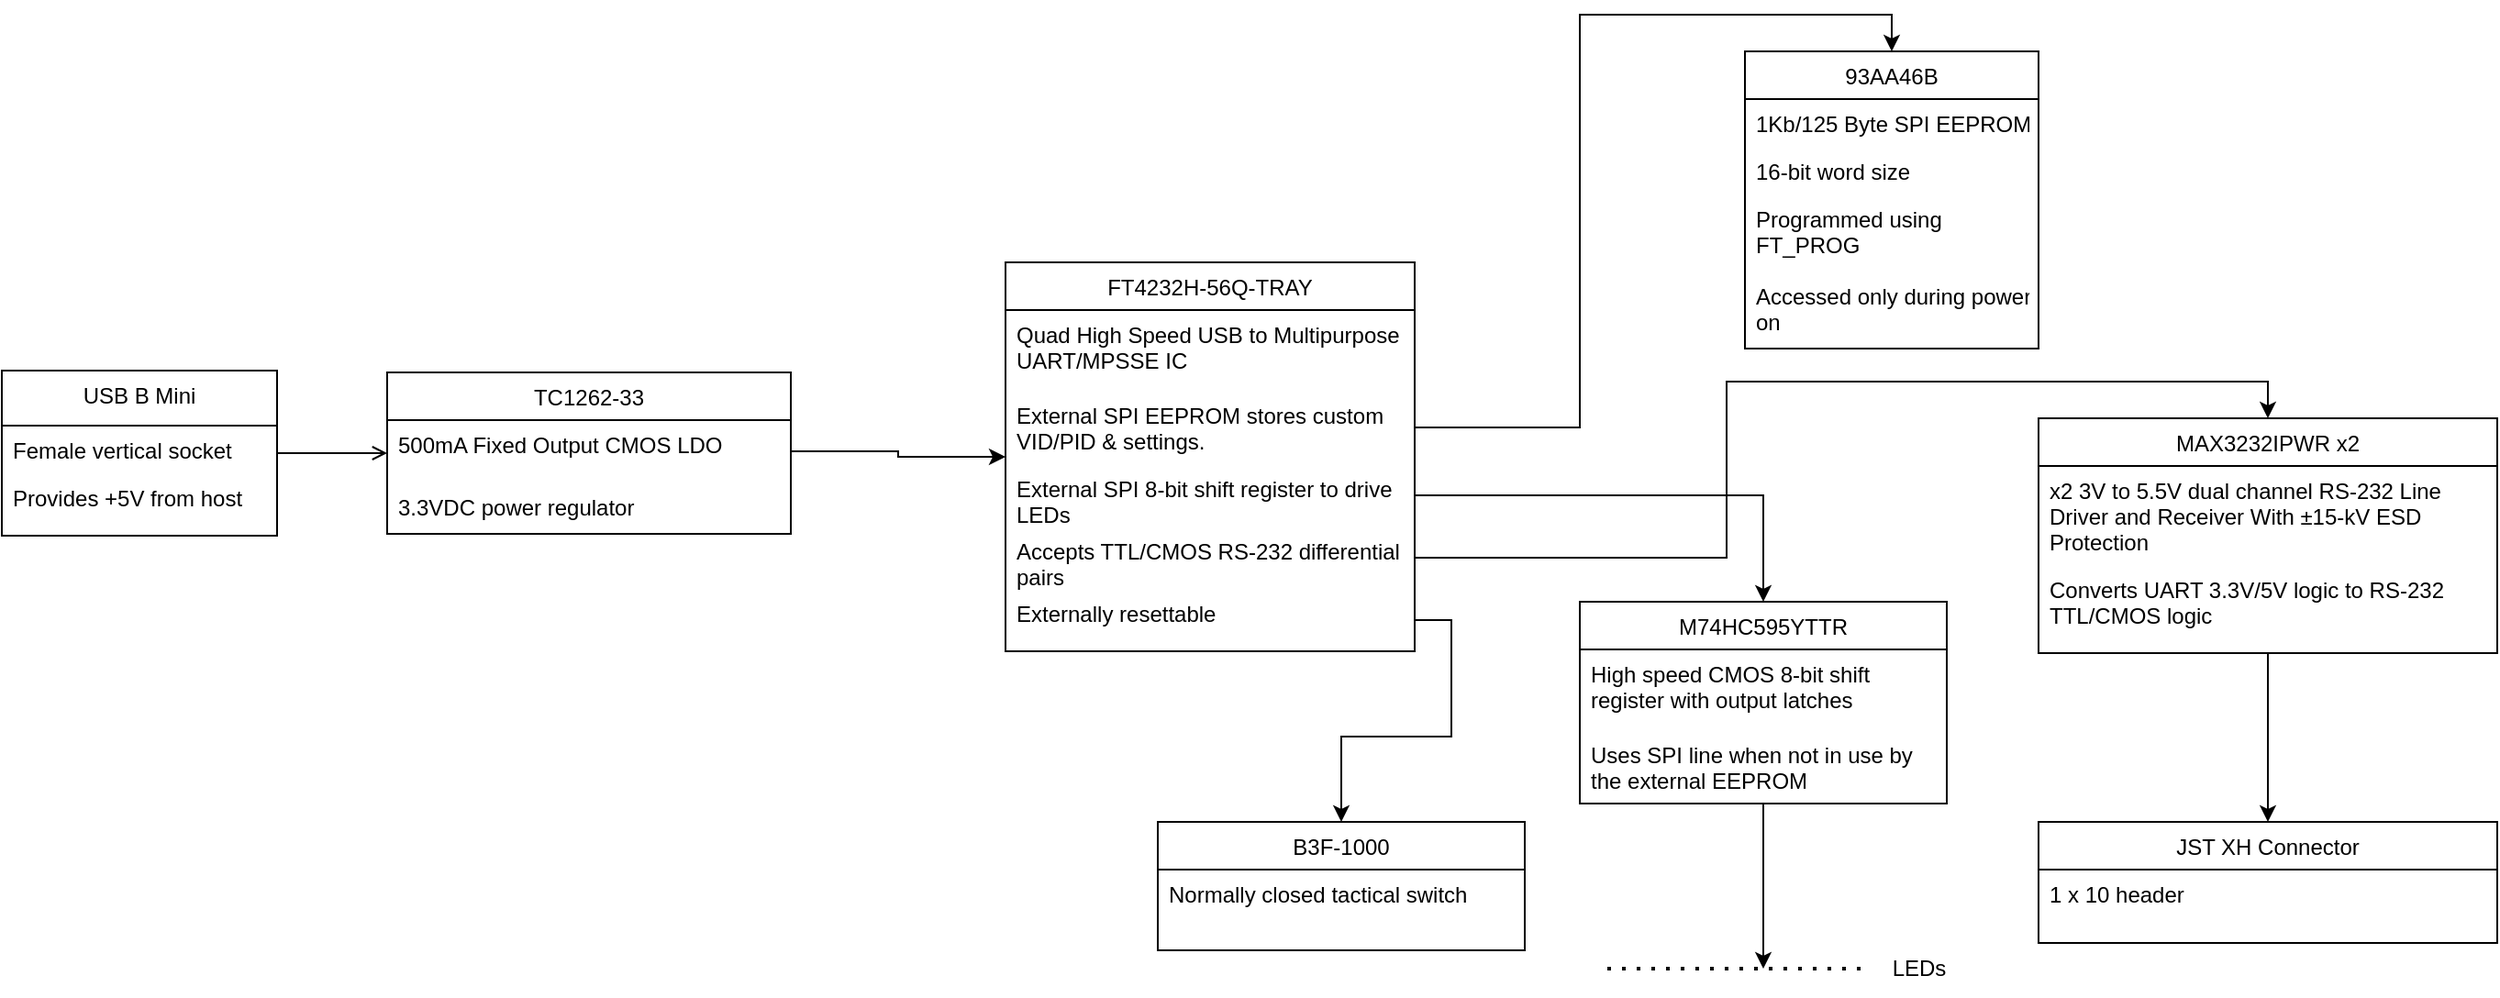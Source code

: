 <mxfile version="21.3.8" type="device">
  <diagram id="C5RBs43oDa-KdzZeNtuy" name="Page-1">
    <mxGraphModel dx="775" dy="1595" grid="1" gridSize="10" guides="1" tooltips="1" connect="1" arrows="1" fold="1" page="1" pageScale="1" pageWidth="827" pageHeight="1169" math="0" shadow="0">
      <root>
        <mxCell id="WIyWlLk6GJQsqaUBKTNV-0" />
        <mxCell id="WIyWlLk6GJQsqaUBKTNV-1" parent="WIyWlLk6GJQsqaUBKTNV-0" />
        <mxCell id="zkfFHV4jXpPFQw0GAbJ--0" value="USB B Mini" style="swimlane;fontStyle=0;align=center;verticalAlign=top;childLayout=stackLayout;horizontal=1;startSize=30;horizontalStack=0;resizeParent=1;resizeLast=0;collapsible=1;marginBottom=0;rounded=0;shadow=0;strokeWidth=1;fillColor=none;" parent="WIyWlLk6GJQsqaUBKTNV-1" vertex="1">
          <mxGeometry x="50" y="64" width="150" height="90" as="geometry">
            <mxRectangle x="230" y="140" width="160" height="26" as="alternateBounds" />
          </mxGeometry>
        </mxCell>
        <mxCell id="zkfFHV4jXpPFQw0GAbJ--1" value="Female vertical socket" style="text;align=left;verticalAlign=top;spacingLeft=4;spacingRight=4;overflow=hidden;rotatable=0;points=[[0,0.5],[1,0.5]];portConstraint=eastwest;" parent="zkfFHV4jXpPFQw0GAbJ--0" vertex="1">
          <mxGeometry y="30" width="150" height="26" as="geometry" />
        </mxCell>
        <mxCell id="zkfFHV4jXpPFQw0GAbJ--2" value="Provides +5V from host" style="text;align=left;verticalAlign=top;spacingLeft=4;spacingRight=4;overflow=hidden;rotatable=0;points=[[0,0.5],[1,0.5]];portConstraint=eastwest;rounded=0;shadow=0;html=0;" parent="zkfFHV4jXpPFQw0GAbJ--0" vertex="1">
          <mxGeometry y="56" width="150" height="26" as="geometry" />
        </mxCell>
        <mxCell id="zkfFHV4jXpPFQw0GAbJ--17" value="TC1262-33" style="swimlane;fontStyle=0;align=center;verticalAlign=top;childLayout=stackLayout;horizontal=1;startSize=26;horizontalStack=0;resizeParent=1;resizeLast=0;collapsible=1;marginBottom=0;rounded=0;shadow=0;strokeWidth=1;fillColor=none;" parent="WIyWlLk6GJQsqaUBKTNV-1" vertex="1">
          <mxGeometry x="260" y="65" width="220" height="88" as="geometry">
            <mxRectangle x="550" y="140" width="160" height="26" as="alternateBounds" />
          </mxGeometry>
        </mxCell>
        <mxCell id="zkfFHV4jXpPFQw0GAbJ--18" value="500mA Fixed Output CMOS LDO" style="text;align=left;verticalAlign=top;spacingLeft=4;spacingRight=4;overflow=hidden;rotatable=0;points=[[0,0.5],[1,0.5]];portConstraint=eastwest;" parent="zkfFHV4jXpPFQw0GAbJ--17" vertex="1">
          <mxGeometry y="26" width="220" height="34" as="geometry" />
        </mxCell>
        <mxCell id="zkfFHV4jXpPFQw0GAbJ--20" value="3.3VDC power regulator" style="text;align=left;verticalAlign=top;spacingLeft=4;spacingRight=4;overflow=hidden;rotatable=0;points=[[0,0.5],[1,0.5]];portConstraint=eastwest;rounded=0;shadow=0;html=0;" parent="zkfFHV4jXpPFQw0GAbJ--17" vertex="1">
          <mxGeometry y="60" width="220" height="26" as="geometry" />
        </mxCell>
        <mxCell id="zkfFHV4jXpPFQw0GAbJ--26" value="" style="endArrow=open;shadow=0;strokeWidth=1;rounded=0;endFill=1;edgeStyle=elbowEdgeStyle;elbow=vertical;" parent="WIyWlLk6GJQsqaUBKTNV-1" source="zkfFHV4jXpPFQw0GAbJ--0" target="zkfFHV4jXpPFQw0GAbJ--17" edge="1">
          <mxGeometry x="0.5" y="41" relative="1" as="geometry">
            <mxPoint x="380" y="192" as="sourcePoint" />
            <mxPoint x="540" y="192" as="targetPoint" />
            <mxPoint x="-40" y="32" as="offset" />
          </mxGeometry>
        </mxCell>
        <mxCell id="1qLh6_4KUXyUqxCnj6kj-0" value="FT4232H-56Q-TRAY" style="swimlane;fontStyle=0;align=center;verticalAlign=top;childLayout=stackLayout;horizontal=1;startSize=26;horizontalStack=0;resizeParent=1;resizeLast=0;collapsible=1;marginBottom=0;rounded=0;shadow=0;strokeWidth=1;fillColor=none;" vertex="1" parent="WIyWlLk6GJQsqaUBKTNV-1">
          <mxGeometry x="597" y="5" width="223" height="212" as="geometry">
            <mxRectangle x="550" y="140" width="160" height="26" as="alternateBounds" />
          </mxGeometry>
        </mxCell>
        <mxCell id="1qLh6_4KUXyUqxCnj6kj-1" value="Quad High Speed USB to Multipurpose&#xa;UART/MPSSE IC" style="text;align=left;verticalAlign=top;spacingLeft=4;spacingRight=4;overflow=hidden;rotatable=0;points=[[0,0.5],[1,0.5]];portConstraint=eastwest;" vertex="1" parent="1qLh6_4KUXyUqxCnj6kj-0">
          <mxGeometry y="26" width="223" height="44" as="geometry" />
        </mxCell>
        <mxCell id="1qLh6_4KUXyUqxCnj6kj-3" value="External SPI EEPROM stores custom&#xa;VID/PID &amp; settings." style="text;align=left;verticalAlign=top;spacingLeft=4;spacingRight=4;overflow=hidden;rotatable=0;points=[[0,0.5],[1,0.5]];portConstraint=eastwest;rounded=0;shadow=0;html=0;" vertex="1" parent="1qLh6_4KUXyUqxCnj6kj-0">
          <mxGeometry y="70" width="223" height="40" as="geometry" />
        </mxCell>
        <mxCell id="1qLh6_4KUXyUqxCnj6kj-9" value="External SPI 8-bit shift register to drive&#xa;LEDs " style="text;align=left;verticalAlign=top;spacingLeft=4;spacingRight=4;overflow=hidden;rotatable=0;points=[[0,0.5],[1,0.5]];portConstraint=eastwest;rounded=0;shadow=0;html=0;" vertex="1" parent="1qLh6_4KUXyUqxCnj6kj-0">
          <mxGeometry y="110" width="223" height="34" as="geometry" />
        </mxCell>
        <mxCell id="1qLh6_4KUXyUqxCnj6kj-4" value="Accepts TTL/CMOS RS-232 differential&#xa;pairs" style="text;align=left;verticalAlign=top;spacingLeft=4;spacingRight=4;overflow=hidden;rotatable=0;points=[[0,0.5],[1,0.5]];portConstraint=eastwest;rounded=0;shadow=0;html=0;" vertex="1" parent="1qLh6_4KUXyUqxCnj6kj-0">
          <mxGeometry y="144" width="223" height="34" as="geometry" />
        </mxCell>
        <mxCell id="1qLh6_4KUXyUqxCnj6kj-47" value="Externally resettable" style="text;align=left;verticalAlign=top;spacingLeft=4;spacingRight=4;overflow=hidden;rotatable=0;points=[[0,0.5],[1,0.5]];portConstraint=eastwest;rounded=0;shadow=0;html=0;" vertex="1" parent="1qLh6_4KUXyUqxCnj6kj-0">
          <mxGeometry y="178" width="223" height="34" as="geometry" />
        </mxCell>
        <mxCell id="1qLh6_4KUXyUqxCnj6kj-8" style="edgeStyle=orthogonalEdgeStyle;rounded=0;orthogonalLoop=1;jettySize=auto;html=1;entryX=0;entryY=0.5;entryDx=0;entryDy=0;" edge="1" parent="WIyWlLk6GJQsqaUBKTNV-1" source="zkfFHV4jXpPFQw0GAbJ--18" target="1qLh6_4KUXyUqxCnj6kj-0">
          <mxGeometry relative="1" as="geometry" />
        </mxCell>
        <mxCell id="1qLh6_4KUXyUqxCnj6kj-10" value="93AA46B" style="swimlane;fontStyle=0;align=center;verticalAlign=top;childLayout=stackLayout;horizontal=1;startSize=26;horizontalStack=0;resizeParent=1;resizeLast=0;collapsible=1;marginBottom=0;rounded=0;shadow=0;strokeWidth=1;fillColor=none;" vertex="1" parent="WIyWlLk6GJQsqaUBKTNV-1">
          <mxGeometry x="1000" y="-110" width="160" height="162" as="geometry">
            <mxRectangle x="340" y="380" width="170" height="26" as="alternateBounds" />
          </mxGeometry>
        </mxCell>
        <mxCell id="1qLh6_4KUXyUqxCnj6kj-11" value="1Kb/125 Byte SPI EEPROM" style="text;align=left;verticalAlign=top;spacingLeft=4;spacingRight=4;overflow=hidden;rotatable=0;points=[[0,0.5],[1,0.5]];portConstraint=eastwest;" vertex="1" parent="1qLh6_4KUXyUqxCnj6kj-10">
          <mxGeometry y="26" width="160" height="26" as="geometry" />
        </mxCell>
        <mxCell id="1qLh6_4KUXyUqxCnj6kj-14" value="16-bit word size" style="text;align=left;verticalAlign=top;spacingLeft=4;spacingRight=4;overflow=hidden;rotatable=0;points=[[0,0.5],[1,0.5]];portConstraint=eastwest;" vertex="1" parent="1qLh6_4KUXyUqxCnj6kj-10">
          <mxGeometry y="52" width="160" height="26" as="geometry" />
        </mxCell>
        <mxCell id="1qLh6_4KUXyUqxCnj6kj-15" value="Programmed using&#xa;FT_PROG" style="text;align=left;verticalAlign=top;spacingLeft=4;spacingRight=4;overflow=hidden;rotatable=0;points=[[0,0.5],[1,0.5]];portConstraint=eastwest;" vertex="1" parent="1qLh6_4KUXyUqxCnj6kj-10">
          <mxGeometry y="78" width="160" height="42" as="geometry" />
        </mxCell>
        <mxCell id="1qLh6_4KUXyUqxCnj6kj-40" value="Accessed only during power&#xa;on" style="text;align=left;verticalAlign=top;spacingLeft=4;spacingRight=4;overflow=hidden;rotatable=0;points=[[0,0.5],[1,0.5]];portConstraint=eastwest;" vertex="1" parent="1qLh6_4KUXyUqxCnj6kj-10">
          <mxGeometry y="120" width="160" height="42" as="geometry" />
        </mxCell>
        <mxCell id="1qLh6_4KUXyUqxCnj6kj-37" style="edgeStyle=orthogonalEdgeStyle;rounded=0;orthogonalLoop=1;jettySize=auto;html=1;" edge="1" parent="WIyWlLk6GJQsqaUBKTNV-1" source="1qLh6_4KUXyUqxCnj6kj-20">
          <mxGeometry relative="1" as="geometry">
            <mxPoint x="1010" y="390.0" as="targetPoint" />
          </mxGeometry>
        </mxCell>
        <mxCell id="1qLh6_4KUXyUqxCnj6kj-20" value="M74HC595YTTR" style="swimlane;fontStyle=0;align=center;verticalAlign=top;childLayout=stackLayout;horizontal=1;startSize=26;horizontalStack=0;resizeParent=1;resizeLast=0;collapsible=1;marginBottom=0;rounded=0;shadow=0;strokeWidth=1;fillColor=none;" vertex="1" parent="WIyWlLk6GJQsqaUBKTNV-1">
          <mxGeometry x="910" y="190" width="200" height="110" as="geometry">
            <mxRectangle x="130" y="380" width="160" height="26" as="alternateBounds" />
          </mxGeometry>
        </mxCell>
        <mxCell id="1qLh6_4KUXyUqxCnj6kj-21" value="High speed CMOS 8-bit shift&#xa;register with output latches" style="text;align=left;verticalAlign=top;spacingLeft=4;spacingRight=4;overflow=hidden;rotatable=0;points=[[0,0.5],[1,0.5]];portConstraint=eastwest;" vertex="1" parent="1qLh6_4KUXyUqxCnj6kj-20">
          <mxGeometry y="26" width="200" height="44" as="geometry" />
        </mxCell>
        <mxCell id="1qLh6_4KUXyUqxCnj6kj-25" value="Uses SPI line when not in use by&#xa;the external EEPROM" style="text;align=left;verticalAlign=top;spacingLeft=4;spacingRight=4;overflow=hidden;rotatable=0;points=[[0,0.5],[1,0.5]];portConstraint=eastwest;" vertex="1" parent="1qLh6_4KUXyUqxCnj6kj-20">
          <mxGeometry y="70" width="200" height="40" as="geometry" />
        </mxCell>
        <mxCell id="1qLh6_4KUXyUqxCnj6kj-28" style="edgeStyle=orthogonalEdgeStyle;rounded=0;orthogonalLoop=1;jettySize=auto;html=1;exitX=1;exitY=0.5;exitDx=0;exitDy=0;entryX=0.5;entryY=0;entryDx=0;entryDy=0;" edge="1" parent="WIyWlLk6GJQsqaUBKTNV-1" source="1qLh6_4KUXyUqxCnj6kj-9" target="1qLh6_4KUXyUqxCnj6kj-20">
          <mxGeometry relative="1" as="geometry" />
        </mxCell>
        <mxCell id="1qLh6_4KUXyUqxCnj6kj-29" style="edgeStyle=orthogonalEdgeStyle;rounded=0;orthogonalLoop=1;jettySize=auto;html=1;entryX=0.5;entryY=0;entryDx=0;entryDy=0;" edge="1" parent="WIyWlLk6GJQsqaUBKTNV-1" source="1qLh6_4KUXyUqxCnj6kj-3" target="1qLh6_4KUXyUqxCnj6kj-10">
          <mxGeometry relative="1" as="geometry">
            <mxPoint x="730" y="300" as="targetPoint" />
          </mxGeometry>
        </mxCell>
        <mxCell id="1qLh6_4KUXyUqxCnj6kj-45" style="edgeStyle=orthogonalEdgeStyle;rounded=0;orthogonalLoop=1;jettySize=auto;html=1;entryX=0.5;entryY=0;entryDx=0;entryDy=0;" edge="1" parent="WIyWlLk6GJQsqaUBKTNV-1" source="1qLh6_4KUXyUqxCnj6kj-30" target="1qLh6_4KUXyUqxCnj6kj-42">
          <mxGeometry relative="1" as="geometry" />
        </mxCell>
        <mxCell id="1qLh6_4KUXyUqxCnj6kj-30" value="MAX3232IPWR x2" style="swimlane;fontStyle=0;align=center;verticalAlign=top;childLayout=stackLayout;horizontal=1;startSize=26;horizontalStack=0;resizeParent=1;resizeLast=0;collapsible=1;marginBottom=0;rounded=0;shadow=0;strokeWidth=1;fillColor=none;" vertex="1" parent="WIyWlLk6GJQsqaUBKTNV-1">
          <mxGeometry x="1160" y="90" width="250" height="128" as="geometry">
            <mxRectangle x="130" y="380" width="160" height="26" as="alternateBounds" />
          </mxGeometry>
        </mxCell>
        <mxCell id="1qLh6_4KUXyUqxCnj6kj-31" value="x2 3V to 5.5V dual channel RS-232 Line &#xa;Driver and Receiver With ±15-kV ESD&#xa;Protection" style="text;align=left;verticalAlign=top;spacingLeft=4;spacingRight=4;overflow=hidden;rotatable=0;points=[[0,0.5],[1,0.5]];portConstraint=eastwest;" vertex="1" parent="1qLh6_4KUXyUqxCnj6kj-30">
          <mxGeometry y="26" width="250" height="54" as="geometry" />
        </mxCell>
        <mxCell id="1qLh6_4KUXyUqxCnj6kj-35" value="Converts UART 3.3V/5V logic to RS-232 &#xa;TTL/CMOS logic" style="text;align=left;verticalAlign=top;spacingLeft=4;spacingRight=4;overflow=hidden;rotatable=0;points=[[0,0.5],[1,0.5]];portConstraint=eastwest;" vertex="1" parent="1qLh6_4KUXyUqxCnj6kj-30">
          <mxGeometry y="80" width="250" height="40" as="geometry" />
        </mxCell>
        <mxCell id="1qLh6_4KUXyUqxCnj6kj-36" value="" style="endArrow=none;dashed=1;html=1;dashPattern=1 3;strokeWidth=2;rounded=0;" edge="1" parent="WIyWlLk6GJQsqaUBKTNV-1" target="1qLh6_4KUXyUqxCnj6kj-38">
          <mxGeometry width="50" height="50" relative="1" as="geometry">
            <mxPoint x="925" y="390" as="sourcePoint" />
            <mxPoint x="1095" y="390" as="targetPoint" />
          </mxGeometry>
        </mxCell>
        <mxCell id="1qLh6_4KUXyUqxCnj6kj-38" value="LEDs" style="text;html=1;strokeColor=none;fillColor=none;align=center;verticalAlign=middle;whiteSpace=wrap;rounded=0;" vertex="1" parent="WIyWlLk6GJQsqaUBKTNV-1">
          <mxGeometry x="1065.0" y="375.0" width="60" height="30" as="geometry" />
        </mxCell>
        <mxCell id="1qLh6_4KUXyUqxCnj6kj-39" style="edgeStyle=orthogonalEdgeStyle;rounded=0;orthogonalLoop=1;jettySize=auto;html=1;entryX=0.5;entryY=0;entryDx=0;entryDy=0;" edge="1" parent="WIyWlLk6GJQsqaUBKTNV-1" source="1qLh6_4KUXyUqxCnj6kj-4" target="1qLh6_4KUXyUqxCnj6kj-30">
          <mxGeometry relative="1" as="geometry" />
        </mxCell>
        <mxCell id="1qLh6_4KUXyUqxCnj6kj-42" value="JST XH Connector" style="swimlane;fontStyle=0;align=center;verticalAlign=top;childLayout=stackLayout;horizontal=1;startSize=26;horizontalStack=0;resizeParent=1;resizeLast=0;collapsible=1;marginBottom=0;rounded=0;shadow=0;strokeWidth=1;fillColor=none;" vertex="1" parent="WIyWlLk6GJQsqaUBKTNV-1">
          <mxGeometry x="1160" y="310" width="250" height="66" as="geometry">
            <mxRectangle x="130" y="380" width="160" height="26" as="alternateBounds" />
          </mxGeometry>
        </mxCell>
        <mxCell id="1qLh6_4KUXyUqxCnj6kj-46" value="1 x 10 header" style="text;align=left;verticalAlign=top;spacingLeft=4;spacingRight=4;overflow=hidden;rotatable=0;points=[[0,0.5],[1,0.5]];portConstraint=eastwest;" vertex="1" parent="1qLh6_4KUXyUqxCnj6kj-42">
          <mxGeometry y="26" width="250" height="40" as="geometry" />
        </mxCell>
        <mxCell id="1qLh6_4KUXyUqxCnj6kj-48" value="B3F-1000" style="swimlane;fontStyle=0;align=center;verticalAlign=top;childLayout=stackLayout;horizontal=1;startSize=26;horizontalStack=0;resizeParent=1;resizeLast=0;collapsible=1;marginBottom=0;rounded=0;shadow=0;strokeWidth=1;fillColor=none;" vertex="1" parent="WIyWlLk6GJQsqaUBKTNV-1">
          <mxGeometry x="680" y="310" width="200" height="70" as="geometry">
            <mxRectangle x="130" y="380" width="160" height="26" as="alternateBounds" />
          </mxGeometry>
        </mxCell>
        <mxCell id="1qLh6_4KUXyUqxCnj6kj-49" value="Normally closed tactical switch" style="text;align=left;verticalAlign=top;spacingLeft=4;spacingRight=4;overflow=hidden;rotatable=0;points=[[0,0.5],[1,0.5]];portConstraint=eastwest;" vertex="1" parent="1qLh6_4KUXyUqxCnj6kj-48">
          <mxGeometry y="26" width="200" height="44" as="geometry" />
        </mxCell>
        <mxCell id="1qLh6_4KUXyUqxCnj6kj-51" style="edgeStyle=orthogonalEdgeStyle;rounded=0;orthogonalLoop=1;jettySize=auto;html=1;entryX=0.5;entryY=0;entryDx=0;entryDy=0;" edge="1" parent="WIyWlLk6GJQsqaUBKTNV-1" source="1qLh6_4KUXyUqxCnj6kj-47" target="1qLh6_4KUXyUqxCnj6kj-48">
          <mxGeometry relative="1" as="geometry" />
        </mxCell>
      </root>
    </mxGraphModel>
  </diagram>
</mxfile>
